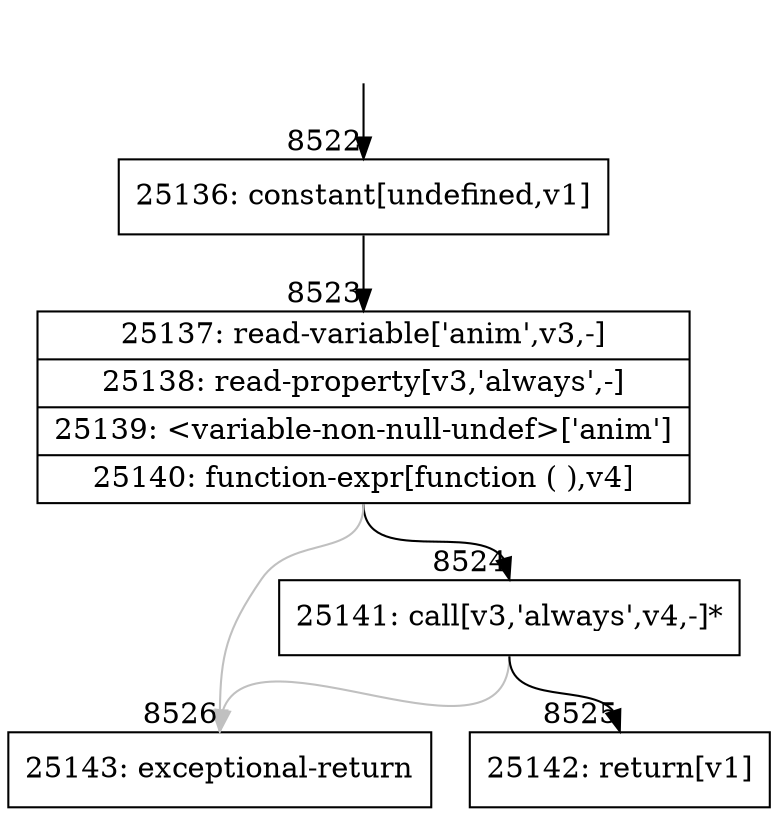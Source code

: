 digraph {
rankdir="TD"
BB_entry529[shape=none,label=""];
BB_entry529 -> BB8522 [tailport=s, headport=n, headlabel="    8522"]
BB8522 [shape=record label="{25136: constant[undefined,v1]}" ] 
BB8522 -> BB8523 [tailport=s, headport=n, headlabel="      8523"]
BB8523 [shape=record label="{25137: read-variable['anim',v3,-]|25138: read-property[v3,'always',-]|25139: \<variable-non-null-undef\>['anim']|25140: function-expr[function ( ),v4]}" ] 
BB8523 -> BB8524 [tailport=s, headport=n, headlabel="      8524"]
BB8523 -> BB8526 [tailport=s, headport=n, color=gray, headlabel="      8526"]
BB8524 [shape=record label="{25141: call[v3,'always',v4,-]*}" ] 
BB8524 -> BB8525 [tailport=s, headport=n, headlabel="      8525"]
BB8524 -> BB8526 [tailport=s, headport=n, color=gray]
BB8525 [shape=record label="{25142: return[v1]}" ] 
BB8526 [shape=record label="{25143: exceptional-return}" ] 
}
